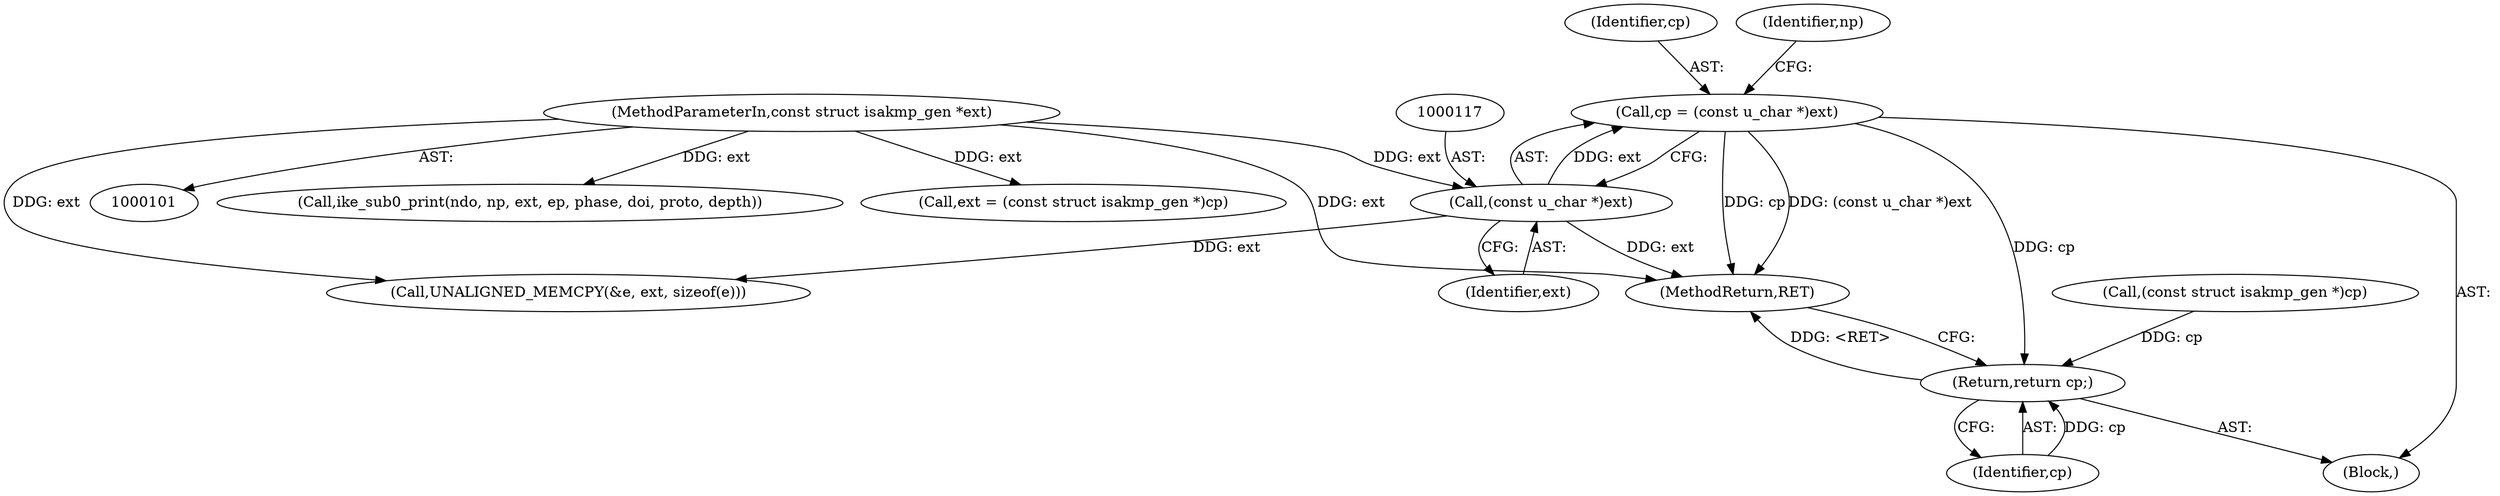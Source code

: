 digraph "0_tcpdump_8dca25d26c7ca2caf6138267f6f17111212c156e_4@pointer" {
"1000114" [label="(Call,cp = (const u_char *)ext)"];
"1000116" [label="(Call,(const u_char *)ext)"];
"1000104" [label="(MethodParameterIn,const struct isakmp_gen *ext)"];
"1000195" [label="(Return,return cp;)"];
"1000110" [label="(Block,)"];
"1000163" [label="(Call,ike_sub0_print(ndo, np, ext, ep, phase, doi, proto, depth))"];
"1000196" [label="(Identifier,cp)"];
"1000114" [label="(Call,cp = (const u_char *)ext)"];
"1000115" [label="(Identifier,cp)"];
"1000118" [label="(Identifier,ext)"];
"1000190" [label="(Call,ext = (const struct isakmp_gen *)cp)"];
"1000125" [label="(Call,UNALIGNED_MEMCPY(&e, ext, sizeof(e)))"];
"1000116" [label="(Call,(const u_char *)ext)"];
"1000207" [label="(MethodReturn,RET)"];
"1000195" [label="(Return,return cp;)"];
"1000192" [label="(Call,(const struct isakmp_gen *)cp)"];
"1000104" [label="(MethodParameterIn,const struct isakmp_gen *ext)"];
"1000120" [label="(Identifier,np)"];
"1000114" -> "1000110"  [label="AST: "];
"1000114" -> "1000116"  [label="CFG: "];
"1000115" -> "1000114"  [label="AST: "];
"1000116" -> "1000114"  [label="AST: "];
"1000120" -> "1000114"  [label="CFG: "];
"1000114" -> "1000207"  [label="DDG: cp"];
"1000114" -> "1000207"  [label="DDG: (const u_char *)ext"];
"1000116" -> "1000114"  [label="DDG: ext"];
"1000114" -> "1000195"  [label="DDG: cp"];
"1000116" -> "1000118"  [label="CFG: "];
"1000117" -> "1000116"  [label="AST: "];
"1000118" -> "1000116"  [label="AST: "];
"1000116" -> "1000207"  [label="DDG: ext"];
"1000104" -> "1000116"  [label="DDG: ext"];
"1000116" -> "1000125"  [label="DDG: ext"];
"1000104" -> "1000101"  [label="AST: "];
"1000104" -> "1000207"  [label="DDG: ext"];
"1000104" -> "1000125"  [label="DDG: ext"];
"1000104" -> "1000163"  [label="DDG: ext"];
"1000104" -> "1000190"  [label="DDG: ext"];
"1000195" -> "1000110"  [label="AST: "];
"1000195" -> "1000196"  [label="CFG: "];
"1000196" -> "1000195"  [label="AST: "];
"1000207" -> "1000195"  [label="CFG: "];
"1000195" -> "1000207"  [label="DDG: <RET>"];
"1000196" -> "1000195"  [label="DDG: cp"];
"1000192" -> "1000195"  [label="DDG: cp"];
}
